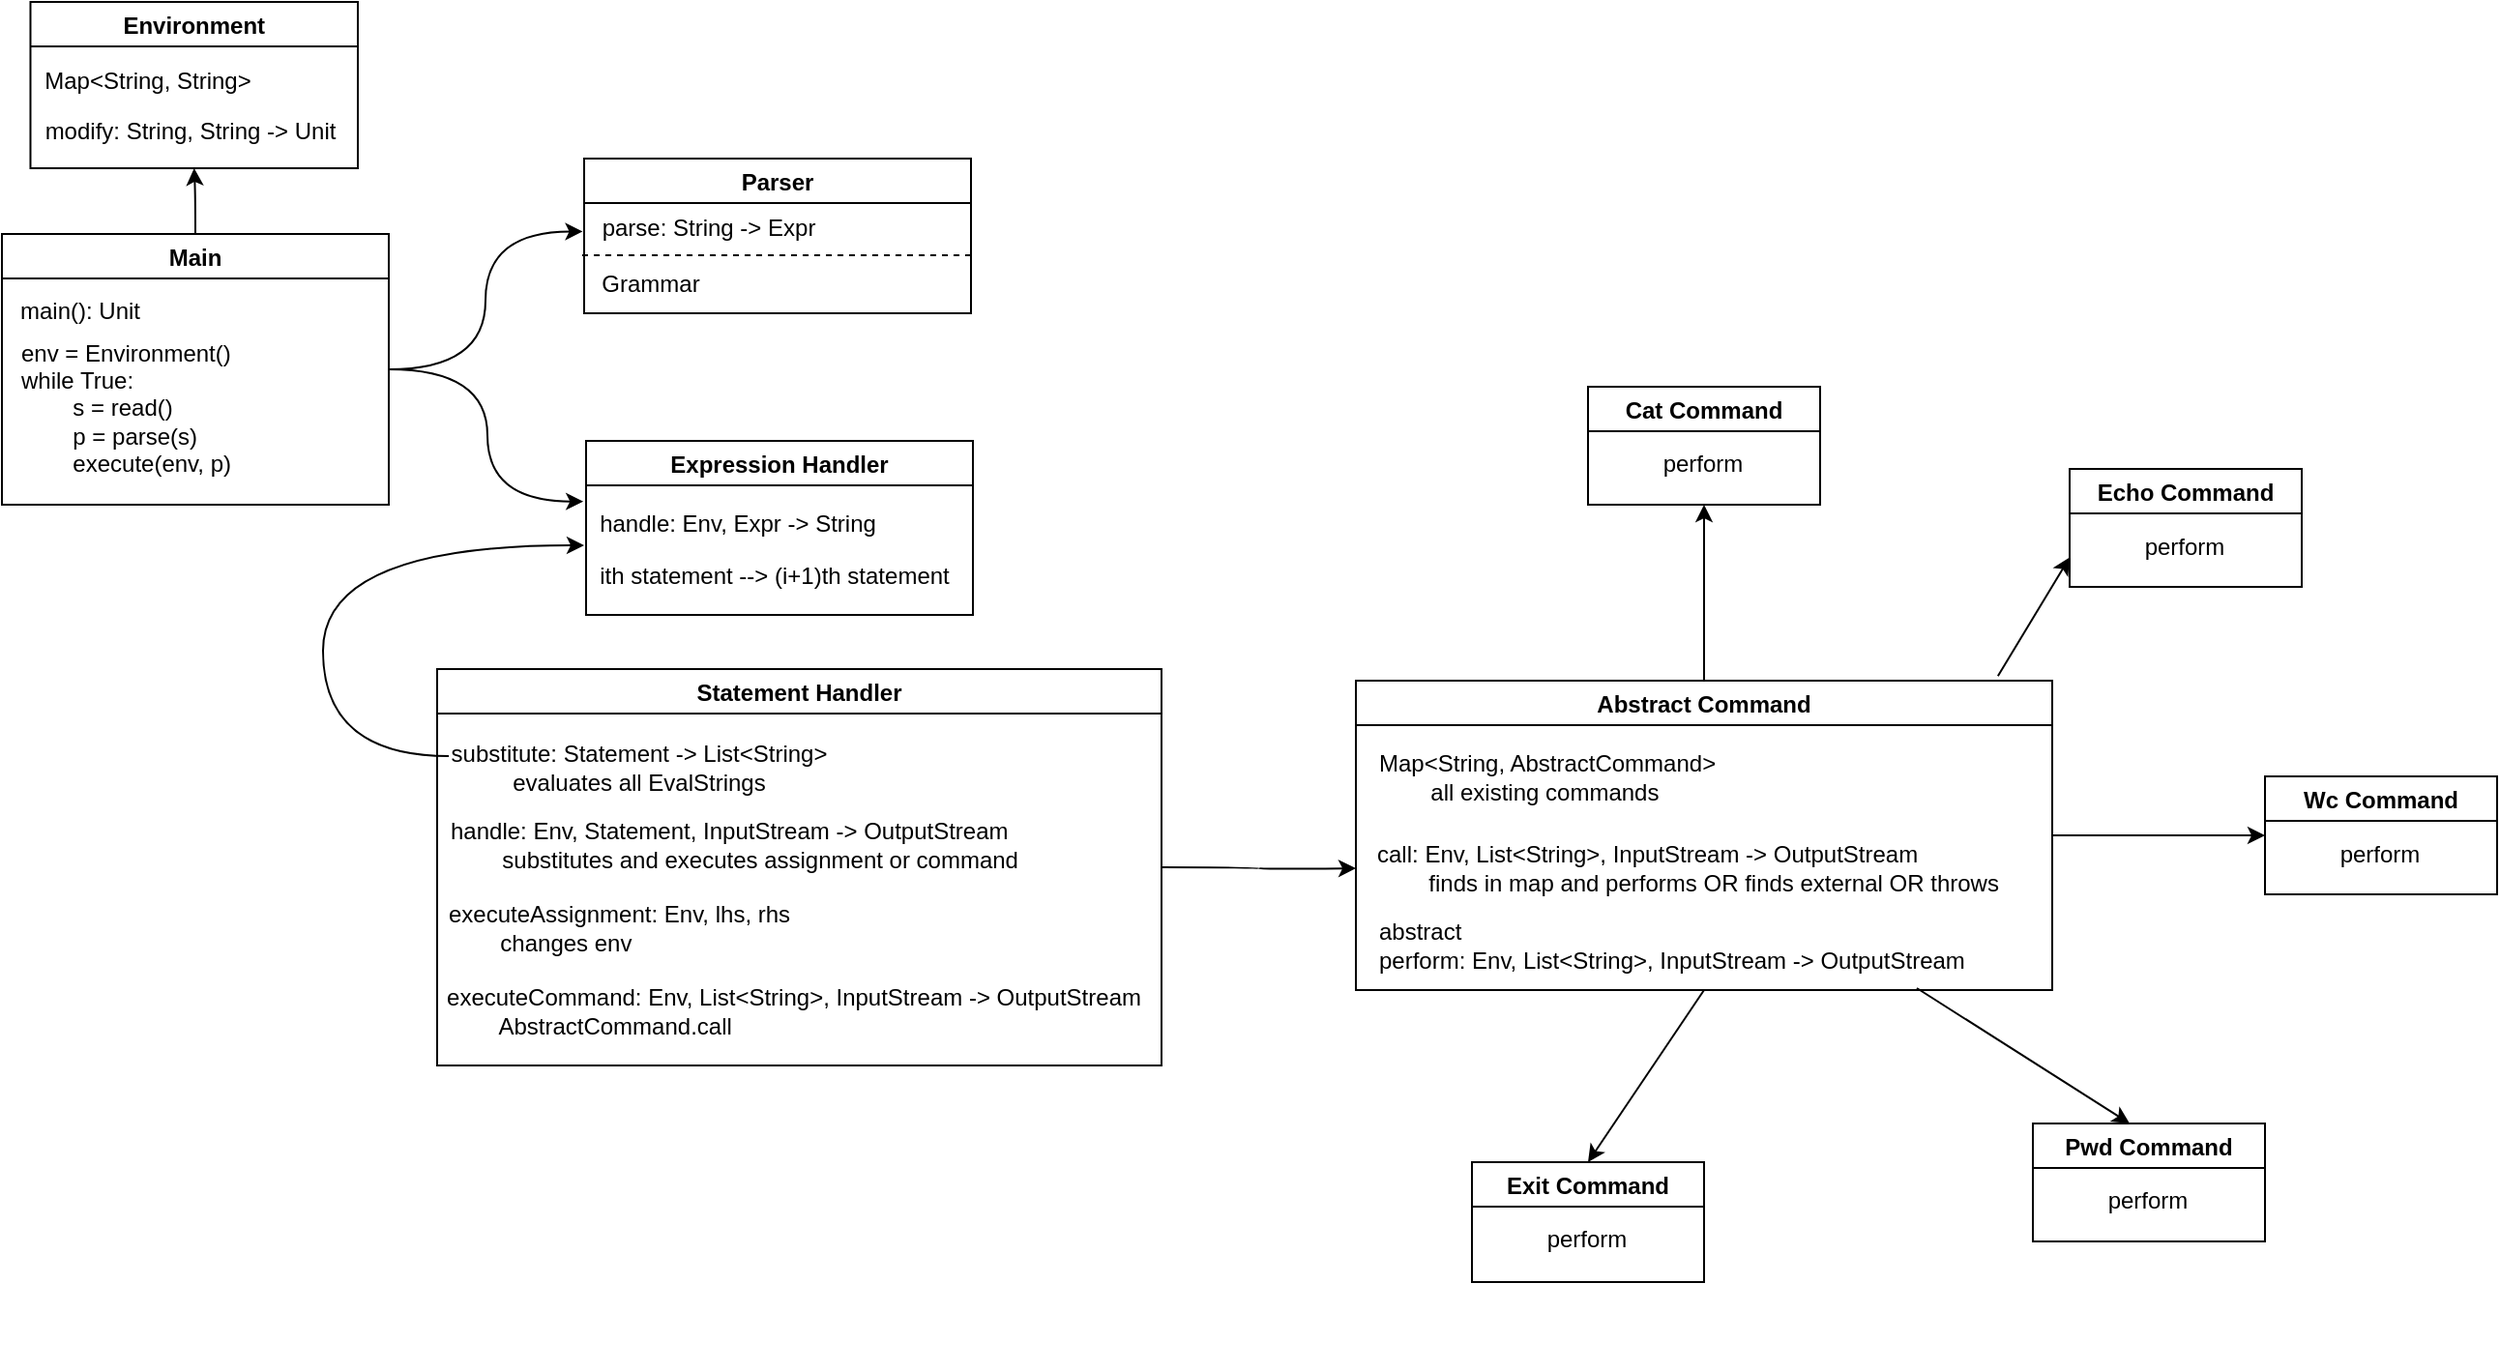 <mxfile version="16.4.5" type="device"><diagram id="C5RBs43oDa-KdzZeNtuy" name="Page-1"><mxGraphModel dx="1581" dy="887" grid="1" gridSize="10" guides="1" tooltips="1" connect="1" arrows="1" fold="1" page="1" pageScale="1" pageWidth="827" pageHeight="1169" math="0" shadow="0"><root><mxCell id="WIyWlLk6GJQsqaUBKTNV-0"/><mxCell id="WIyWlLk6GJQsqaUBKTNV-1" parent="WIyWlLk6GJQsqaUBKTNV-0"/><mxCell id="Cs-a5WnQPKpJlkeCqXBm-17" style="edgeStyle=orthogonalEdgeStyle;orthogonalLoop=1;jettySize=auto;html=1;entryX=0.002;entryY=0.587;entryDx=0;entryDy=0;entryPerimeter=0;curved=1;" edge="1" parent="WIyWlLk6GJQsqaUBKTNV-1" source="Cs-a5WnQPKpJlkeCqXBm-9" target="Cs-a5WnQPKpJlkeCqXBm-2"><mxGeometry relative="1" as="geometry"/></mxCell><mxCell id="Cs-a5WnQPKpJlkeCqXBm-27" style="edgeStyle=orthogonalEdgeStyle;curved=1;orthogonalLoop=1;jettySize=auto;html=1;entryX=-0.007;entryY=0.348;entryDx=0;entryDy=0;entryPerimeter=0;" edge="1" parent="WIyWlLk6GJQsqaUBKTNV-1" source="Cs-a5WnQPKpJlkeCqXBm-9" target="Cs-a5WnQPKpJlkeCqXBm-18"><mxGeometry relative="1" as="geometry"/></mxCell><mxCell id="Cs-a5WnQPKpJlkeCqXBm-44" style="edgeStyle=orthogonalEdgeStyle;curved=1;orthogonalLoop=1;jettySize=auto;html=1;entryX=0.5;entryY=1;entryDx=0;entryDy=0;" edge="1" parent="WIyWlLk6GJQsqaUBKTNV-1" source="Cs-a5WnQPKpJlkeCqXBm-9" target="Cs-a5WnQPKpJlkeCqXBm-37"><mxGeometry relative="1" as="geometry"/></mxCell><mxCell id="Cs-a5WnQPKpJlkeCqXBm-9" value="Main" style="swimlane;" vertex="1" parent="WIyWlLk6GJQsqaUBKTNV-1"><mxGeometry x="150" y="190" width="200" height="140" as="geometry"/></mxCell><mxCell id="Cs-a5WnQPKpJlkeCqXBm-11" value="main(): Unit" style="text;html=1;align=center;verticalAlign=middle;resizable=0;points=[];autosize=1;strokeColor=none;fillColor=none;" vertex="1" parent="Cs-a5WnQPKpJlkeCqXBm-9"><mxGeometry y="30" width="80" height="20" as="geometry"/></mxCell><mxCell id="Cs-a5WnQPKpJlkeCqXBm-20" value="env = Environment()&lt;br&gt;while True:&lt;br&gt;&lt;div&gt;&lt;span style=&quot;white-space: pre&quot;&gt;&#9;&lt;/span&gt;&lt;span&gt;s = read()&lt;/span&gt;&lt;/div&gt;&lt;span style=&quot;white-space: pre&quot;&gt;&#9;&lt;/span&gt;p = parse(s)&lt;br&gt;&lt;span style=&quot;white-space: pre&quot;&gt;&#9;&lt;/span&gt;execute(env, p)" style="text;html=1;align=left;verticalAlign=middle;resizable=0;points=[];autosize=1;strokeColor=none;fillColor=none;" vertex="1" parent="Cs-a5WnQPKpJlkeCqXBm-9"><mxGeometry x="8" y="50" width="120" height="80" as="geometry"/></mxCell><mxCell id="Cs-a5WnQPKpJlkeCqXBm-13" value="" style="group" vertex="1" connectable="0" parent="WIyWlLk6GJQsqaUBKTNV-1"><mxGeometry x="450" y="151" width="201" height="80" as="geometry"/></mxCell><mxCell id="Cs-a5WnQPKpJlkeCqXBm-1" value="Parser" style="swimlane;" vertex="1" parent="Cs-a5WnQPKpJlkeCqXBm-13"><mxGeometry x="1" width="200" height="80" as="geometry"/></mxCell><mxCell id="Cs-a5WnQPKpJlkeCqXBm-7" value="" style="endArrow=none;dashed=1;html=1;rounded=0;" edge="1" parent="Cs-a5WnQPKpJlkeCqXBm-1"><mxGeometry width="50" height="50" relative="1" as="geometry"><mxPoint x="-1" y="50" as="sourcePoint"/><mxPoint x="200" y="50" as="targetPoint"/></mxGeometry></mxCell><mxCell id="Cs-a5WnQPKpJlkeCqXBm-12" value="" style="group" vertex="1" connectable="0" parent="Cs-a5WnQPKpJlkeCqXBm-13"><mxGeometry y="26" width="130" height="49" as="geometry"/></mxCell><mxCell id="Cs-a5WnQPKpJlkeCqXBm-5" value="Grammar&lt;br&gt;" style="text;html=1;align=center;verticalAlign=middle;resizable=0;points=[];autosize=1;strokeColor=none;fillColor=none;" vertex="1" parent="Cs-a5WnQPKpJlkeCqXBm-12"><mxGeometry y="29" width="70" height="20" as="geometry"/></mxCell><mxCell id="Cs-a5WnQPKpJlkeCqXBm-2" value="parse: String -&amp;gt; Expr" style="text;html=1;align=center;verticalAlign=middle;resizable=0;points=[];autosize=1;strokeColor=none;fillColor=none;" vertex="1" parent="Cs-a5WnQPKpJlkeCqXBm-12"><mxGeometry width="130" height="20" as="geometry"/></mxCell><mxCell id="Cs-a5WnQPKpJlkeCqXBm-18" value="Expression Handler" style="swimlane;" vertex="1" parent="WIyWlLk6GJQsqaUBKTNV-1"><mxGeometry x="452" y="297" width="200" height="90" as="geometry"><mxRectangle x="450" y="283" width="150" height="23" as="alternateBounds"/></mxGeometry></mxCell><mxCell id="Cs-a5WnQPKpJlkeCqXBm-23" value="handle:&amp;nbsp;Env,&amp;nbsp;Expr -&amp;gt; String" style="text;html=1;align=center;verticalAlign=middle;resizable=0;points=[];autosize=1;strokeColor=none;fillColor=none;" vertex="1" parent="Cs-a5WnQPKpJlkeCqXBm-18"><mxGeometry x="-2" y="33" width="160" height="20" as="geometry"/></mxCell><mxCell id="Cs-a5WnQPKpJlkeCqXBm-34" value="ith statement --&amp;gt; (i+1)th statement" style="text;html=1;align=center;verticalAlign=middle;resizable=0;points=[];autosize=1;strokeColor=none;fillColor=none;" vertex="1" parent="Cs-a5WnQPKpJlkeCqXBm-18"><mxGeometry x="-3" y="60" width="200" height="20" as="geometry"/></mxCell><mxCell id="Cs-a5WnQPKpJlkeCqXBm-92" value="" style="edgeStyle=orthogonalEdgeStyle;curved=1;orthogonalLoop=1;jettySize=auto;html=1;" edge="1" parent="WIyWlLk6GJQsqaUBKTNV-1" source="Cs-a5WnQPKpJlkeCqXBm-25"><mxGeometry relative="1" as="geometry"><mxPoint x="850" y="518" as="targetPoint"/></mxGeometry></mxCell><mxCell id="Cs-a5WnQPKpJlkeCqXBm-25" value="Statement Handler" style="swimlane;" vertex="1" parent="WIyWlLk6GJQsqaUBKTNV-1"><mxGeometry x="375" y="415" width="374.5" height="205" as="geometry"/></mxCell><mxCell id="Cs-a5WnQPKpJlkeCqXBm-26" value="executeAssignment: Env, lhs, rhs&lt;br&gt;&lt;span style=&quot;white-space: pre&quot;&gt;&#9;&lt;/span&gt;changes env" style="text;html=1;align=left;verticalAlign=middle;resizable=0;points=[];autosize=1;strokeColor=none;fillColor=none;" vertex="1" parent="Cs-a5WnQPKpJlkeCqXBm-25"><mxGeometry x="3.5" y="119" width="190" height="30" as="geometry"/></mxCell><mxCell id="Cs-a5WnQPKpJlkeCqXBm-50" value="handle:&amp;nbsp;&lt;span style=&quot;text-align: center&quot;&gt;Env, Statement, InputStream -&amp;gt; OutputStream&lt;br&gt;&lt;span style=&quot;white-space: pre&quot;&gt;&#9;&lt;/span&gt;substitutes and executes assignment or command&lt;br&gt;&lt;/span&gt;" style="text;html=1;align=left;verticalAlign=middle;resizable=0;points=[];autosize=1;strokeColor=none;fillColor=none;" vertex="1" parent="Cs-a5WnQPKpJlkeCqXBm-25"><mxGeometry x="4.5" y="76" width="310" height="30" as="geometry"/></mxCell><mxCell id="Cs-a5WnQPKpJlkeCqXBm-67" value="&lt;div style=&quot;text-align: left&quot;&gt;&lt;span&gt;executeCommand: Env, List&amp;lt;String&amp;gt;, InputStream -&amp;gt; OutputStream&lt;/span&gt;&lt;/div&gt;&lt;div style=&quot;text-align: left&quot;&gt;&lt;span&gt;&lt;span style=&quot;white-space: pre&quot;&gt;&#9;&lt;/span&gt;AbstractCommand.call&lt;br&gt;&lt;/span&gt;&lt;/div&gt;" style="text;html=1;align=center;verticalAlign=middle;resizable=0;points=[];autosize=1;strokeColor=none;fillColor=none;" vertex="1" parent="Cs-a5WnQPKpJlkeCqXBm-25"><mxGeometry x="-1.5" y="162" width="370" height="30" as="geometry"/></mxCell><mxCell id="Cs-a5WnQPKpJlkeCqXBm-36" value="" style="group" vertex="1" connectable="0" parent="WIyWlLk6GJQsqaUBKTNV-1"><mxGeometry x="164" y="70" width="170" height="86" as="geometry"/></mxCell><mxCell id="Cs-a5WnQPKpJlkeCqXBm-37" value="Environment" style="swimlane;" vertex="1" parent="Cs-a5WnQPKpJlkeCqXBm-36"><mxGeometry x="0.745" width="169.255" height="86" as="geometry"/></mxCell><mxCell id="Cs-a5WnQPKpJlkeCqXBm-42" value="Map&amp;lt;String, String&amp;gt;" style="text;html=1;align=center;verticalAlign=middle;resizable=0;points=[];autosize=1;strokeColor=none;fillColor=none;" vertex="1" parent="Cs-a5WnQPKpJlkeCqXBm-37"><mxGeometry y="30.887" width="120" height="20" as="geometry"/></mxCell><mxCell id="Cs-a5WnQPKpJlkeCqXBm-100" value="modify: String, String -&amp;gt; Unit" style="text;html=1;align=center;verticalAlign=middle;resizable=0;points=[];autosize=1;strokeColor=none;fillColor=none;" vertex="1" parent="Cs-a5WnQPKpJlkeCqXBm-37"><mxGeometry x="-2.361" y="56.792" width="170" height="20" as="geometry"/></mxCell><mxCell id="Cs-a5WnQPKpJlkeCqXBm-61" style="edgeStyle=orthogonalEdgeStyle;curved=1;orthogonalLoop=1;jettySize=auto;html=1;" edge="1" parent="WIyWlLk6GJQsqaUBKTNV-1"><mxGeometry relative="1" as="geometry"><mxPoint x="451" y="351" as="targetPoint"/><mxPoint x="381" y="460" as="sourcePoint"/><Array as="points"><mxPoint x="316" y="460"/><mxPoint x="316" y="351"/></Array></mxGeometry></mxCell><mxCell id="Cs-a5WnQPKpJlkeCqXBm-58" value="substitute: Statement -&amp;gt; List&amp;lt;String&amp;gt;&lt;br&gt;evaluates all EvalStrings" style="text;html=1;align=center;verticalAlign=middle;resizable=0;points=[];autosize=1;strokeColor=none;fillColor=none;" vertex="1" parent="WIyWlLk6GJQsqaUBKTNV-1"><mxGeometry x="374" y="451" width="210" height="30" as="geometry"/></mxCell><mxCell id="Cs-a5WnQPKpJlkeCqXBm-73" value="Cat Command" style="swimlane;" vertex="1" parent="WIyWlLk6GJQsqaUBKTNV-1"><mxGeometry x="970" y="269" width="120" height="61" as="geometry"/></mxCell><mxCell id="Cs-a5WnQPKpJlkeCqXBm-75" value="&lt;span&gt;&lt;br&gt;&lt;/span&gt;" style="text;html=1;align=left;verticalAlign=middle;resizable=0;points=[];autosize=1;strokeColor=none;fillColor=none;" vertex="1" parent="Cs-a5WnQPKpJlkeCqXBm-73"><mxGeometry x="9" y="87" width="20" height="20" as="geometry"/></mxCell><mxCell id="Cs-a5WnQPKpJlkeCqXBm-77" value="perform" style="text;html=1;align=center;verticalAlign=middle;resizable=0;points=[];autosize=1;strokeColor=none;fillColor=none;" vertex="1" parent="Cs-a5WnQPKpJlkeCqXBm-73"><mxGeometry x="29" y="30" width="60" height="20" as="geometry"/></mxCell><mxCell id="Cs-a5WnQPKpJlkeCqXBm-79" value="Echo Command" style="swimlane;" vertex="1" parent="WIyWlLk6GJQsqaUBKTNV-1"><mxGeometry x="1219" y="311.5" width="120" height="61" as="geometry"/></mxCell><mxCell id="Cs-a5WnQPKpJlkeCqXBm-80" value="&lt;span&gt;&lt;br&gt;&lt;/span&gt;" style="text;html=1;align=left;verticalAlign=middle;resizable=0;points=[];autosize=1;strokeColor=none;fillColor=none;" vertex="1" parent="Cs-a5WnQPKpJlkeCqXBm-79"><mxGeometry x="9" y="87" width="20" height="20" as="geometry"/></mxCell><mxCell id="Cs-a5WnQPKpJlkeCqXBm-81" value="perform" style="text;html=1;align=center;verticalAlign=middle;resizable=0;points=[];autosize=1;strokeColor=none;fillColor=none;" vertex="1" parent="Cs-a5WnQPKpJlkeCqXBm-79"><mxGeometry x="29" y="30" width="60" height="20" as="geometry"/></mxCell><mxCell id="Cs-a5WnQPKpJlkeCqXBm-82" value="Exit Command" style="swimlane;" vertex="1" parent="WIyWlLk6GJQsqaUBKTNV-1"><mxGeometry x="910" y="670" width="120" height="62" as="geometry"/></mxCell><mxCell id="Cs-a5WnQPKpJlkeCqXBm-83" value="&lt;span&gt;&lt;br&gt;&lt;/span&gt;" style="text;html=1;align=left;verticalAlign=middle;resizable=0;points=[];autosize=1;strokeColor=none;fillColor=none;" vertex="1" parent="Cs-a5WnQPKpJlkeCqXBm-82"><mxGeometry x="9" y="87" width="20" height="20" as="geometry"/></mxCell><mxCell id="Cs-a5WnQPKpJlkeCqXBm-84" value="perform" style="text;html=1;align=center;verticalAlign=middle;resizable=0;points=[];autosize=1;strokeColor=none;fillColor=none;" vertex="1" parent="Cs-a5WnQPKpJlkeCqXBm-82"><mxGeometry x="29" y="30" width="60" height="20" as="geometry"/></mxCell><mxCell id="Cs-a5WnQPKpJlkeCqXBm-85" value="Wc Command" style="swimlane;" vertex="1" parent="WIyWlLk6GJQsqaUBKTNV-1"><mxGeometry x="1320" y="470.5" width="120" height="61" as="geometry"/></mxCell><mxCell id="Cs-a5WnQPKpJlkeCqXBm-86" value="&lt;span&gt;&lt;br&gt;&lt;/span&gt;" style="text;html=1;align=left;verticalAlign=middle;resizable=0;points=[];autosize=1;strokeColor=none;fillColor=none;" vertex="1" parent="Cs-a5WnQPKpJlkeCqXBm-85"><mxGeometry x="9" y="87" width="20" height="20" as="geometry"/></mxCell><mxCell id="Cs-a5WnQPKpJlkeCqXBm-87" value="perform" style="text;html=1;align=center;verticalAlign=middle;resizable=0;points=[];autosize=1;strokeColor=none;fillColor=none;" vertex="1" parent="Cs-a5WnQPKpJlkeCqXBm-85"><mxGeometry x="29" y="30" width="60" height="20" as="geometry"/></mxCell><mxCell id="Cs-a5WnQPKpJlkeCqXBm-88" value="Pwd Command" style="swimlane;" vertex="1" parent="WIyWlLk6GJQsqaUBKTNV-1"><mxGeometry x="1200" y="650" width="120" height="61" as="geometry"/></mxCell><mxCell id="Cs-a5WnQPKpJlkeCqXBm-89" value="&lt;span&gt;&lt;br&gt;&lt;/span&gt;" style="text;html=1;align=left;verticalAlign=middle;resizable=0;points=[];autosize=1;strokeColor=none;fillColor=none;" vertex="1" parent="Cs-a5WnQPKpJlkeCqXBm-88"><mxGeometry x="9" y="87" width="20" height="20" as="geometry"/></mxCell><mxCell id="Cs-a5WnQPKpJlkeCqXBm-90" value="perform" style="text;html=1;align=center;verticalAlign=middle;resizable=0;points=[];autosize=1;strokeColor=none;fillColor=none;" vertex="1" parent="Cs-a5WnQPKpJlkeCqXBm-88"><mxGeometry x="29" y="30" width="60" height="20" as="geometry"/></mxCell><mxCell id="Cs-a5WnQPKpJlkeCqXBm-91" value="" style="group" vertex="1" connectable="0" parent="WIyWlLk6GJQsqaUBKTNV-1"><mxGeometry x="850" y="421" width="369" height="160" as="geometry"/></mxCell><mxCell id="Cs-a5WnQPKpJlkeCqXBm-68" value="Abstract Command" style="swimlane;" vertex="1" parent="Cs-a5WnQPKpJlkeCqXBm-91"><mxGeometry width="360" height="160" as="geometry"/></mxCell><mxCell id="Cs-a5WnQPKpJlkeCqXBm-71" value="Map&amp;lt;String, AbstractCommand&amp;gt;&lt;br&gt;&lt;span style=&quot;white-space: pre&quot;&gt;&#9;&lt;/span&gt;all existing commands" style="text;html=1;align=left;verticalAlign=middle;resizable=0;points=[];autosize=1;strokeColor=none;fillColor=none;" vertex="1" parent="Cs-a5WnQPKpJlkeCqXBm-68"><mxGeometry x="10" y="35" width="190" height="30" as="geometry"/></mxCell><mxCell id="Cs-a5WnQPKpJlkeCqXBm-72" value="call:&amp;nbsp;&lt;span&gt;Env, List&amp;lt;String&amp;gt;, InputStream -&amp;gt; OutputStream&lt;br&gt;&lt;span style=&quot;white-space: pre&quot;&gt;&#9;&lt;/span&gt;finds in map and performs OR finds external OR throws&lt;br&gt;&lt;/span&gt;" style="text;html=1;align=left;verticalAlign=middle;resizable=0;points=[];autosize=1;strokeColor=none;fillColor=none;" vertex="1" parent="Cs-a5WnQPKpJlkeCqXBm-68"><mxGeometry x="9" y="82" width="340" height="30" as="geometry"/></mxCell><mxCell id="Cs-a5WnQPKpJlkeCqXBm-76" value="abstract&lt;br&gt;perform:&amp;nbsp;&lt;span&gt;Env, List&amp;lt;String&amp;gt;, InputStream -&amp;gt; OutputStream&lt;/span&gt;" style="text;html=1;align=left;verticalAlign=middle;resizable=0;points=[];autosize=1;strokeColor=none;fillColor=none;" vertex="1" parent="Cs-a5WnQPKpJlkeCqXBm-68"><mxGeometry x="10" y="122" width="320" height="30" as="geometry"/></mxCell><mxCell id="Cs-a5WnQPKpJlkeCqXBm-93" style="edgeStyle=orthogonalEdgeStyle;curved=1;orthogonalLoop=1;jettySize=auto;html=1;entryX=0.5;entryY=1;entryDx=0;entryDy=0;" edge="1" parent="WIyWlLk6GJQsqaUBKTNV-1" source="Cs-a5WnQPKpJlkeCqXBm-68" target="Cs-a5WnQPKpJlkeCqXBm-73"><mxGeometry relative="1" as="geometry"/></mxCell><mxCell id="Cs-a5WnQPKpJlkeCqXBm-94" style="edgeStyle=orthogonalEdgeStyle;curved=1;orthogonalLoop=1;jettySize=auto;html=1;entryX=0;entryY=0.5;entryDx=0;entryDy=0;" edge="1" parent="WIyWlLk6GJQsqaUBKTNV-1" source="Cs-a5WnQPKpJlkeCqXBm-68" target="Cs-a5WnQPKpJlkeCqXBm-85"><mxGeometry relative="1" as="geometry"><mxPoint x="1290" y="501" as="targetPoint"/></mxGeometry></mxCell><mxCell id="Cs-a5WnQPKpJlkeCqXBm-97" value="" style="endArrow=classic;html=1;curved=1;entryX=0;entryY=0.75;entryDx=0;entryDy=0;exitX=0.922;exitY=-0.015;exitDx=0;exitDy=0;exitPerimeter=0;" edge="1" parent="WIyWlLk6GJQsqaUBKTNV-1" source="Cs-a5WnQPKpJlkeCqXBm-68" target="Cs-a5WnQPKpJlkeCqXBm-79"><mxGeometry width="50" height="50" relative="1" as="geometry"><mxPoint x="1140" y="422.5" as="sourcePoint"/><mxPoint x="1190" y="372.5" as="targetPoint"/></mxGeometry></mxCell><mxCell id="Cs-a5WnQPKpJlkeCqXBm-98" value="" style="endArrow=classic;html=1;curved=1;entryX=0.5;entryY=0;entryDx=0;entryDy=0;exitX=0.5;exitY=1;exitDx=0;exitDy=0;" edge="1" parent="WIyWlLk6GJQsqaUBKTNV-1" source="Cs-a5WnQPKpJlkeCqXBm-68" target="Cs-a5WnQPKpJlkeCqXBm-82"><mxGeometry width="50" height="50" relative="1" as="geometry"><mxPoint x="990" y="650" as="sourcePoint"/><mxPoint x="1040" y="600" as="targetPoint"/></mxGeometry></mxCell><mxCell id="Cs-a5WnQPKpJlkeCqXBm-99" value="" style="endArrow=classic;html=1;curved=1;entryX=0.417;entryY=0;entryDx=0;entryDy=0;entryPerimeter=0;" edge="1" parent="WIyWlLk6GJQsqaUBKTNV-1" target="Cs-a5WnQPKpJlkeCqXBm-88"><mxGeometry width="50" height="50" relative="1" as="geometry"><mxPoint x="1140" y="580" as="sourcePoint"/><mxPoint x="1110" y="680" as="targetPoint"/></mxGeometry></mxCell></root></mxGraphModel></diagram></mxfile>